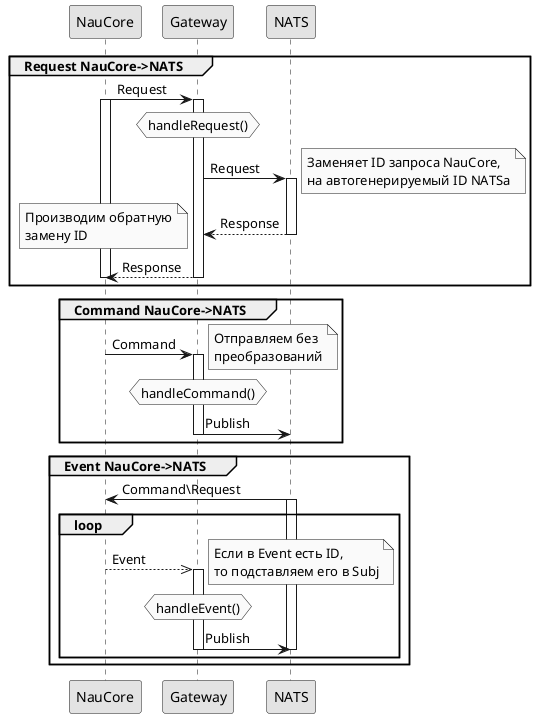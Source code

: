 @startuml

skinparam {
    monochrome true
}

participant NauCore order 1
participant Gateway order 2
participant NATS order 3

group Request NauCore->NATS
    NauCore -> Gateway: Request
    activate NauCore
    activate Gateway
    hnote over Gateway: handleRequest()
    Gateway -> NATS: Request
    note right: Заменяет ID запроса NauCore,\nна автогенерируемый ID NATSа
    activate NATS
    Gateway <-- NATS: Response
    deactivate NATS
    note left: Производим обратную\nзамену ID
    NauCore <-- Gateway: Response
    deactivate Gateway
    deactivate NauCore
end

group Command NauCore->NATS
    NauCore -> Gateway: Command
    activate Gateway
    hnote over Gateway: handleCommand()
    note right: Отправляем без\nпреобразований
    Gateway -> NATS: Publish
    deactivate Gateway
end

group Event NauCore->NATS
    NauCore <- NATS: Command\Request
    activate NATS
    loop
        NauCore -->> Gateway: Event
        activate Gateway
        hnote over Gateway: handleEvent()
        note right: Если в Event есть ID,\nто подставляем его в Subj
        Gateway -> NATS: Publish
        deactivate Gateway
        deactivate NATS
    end
end

@enduml